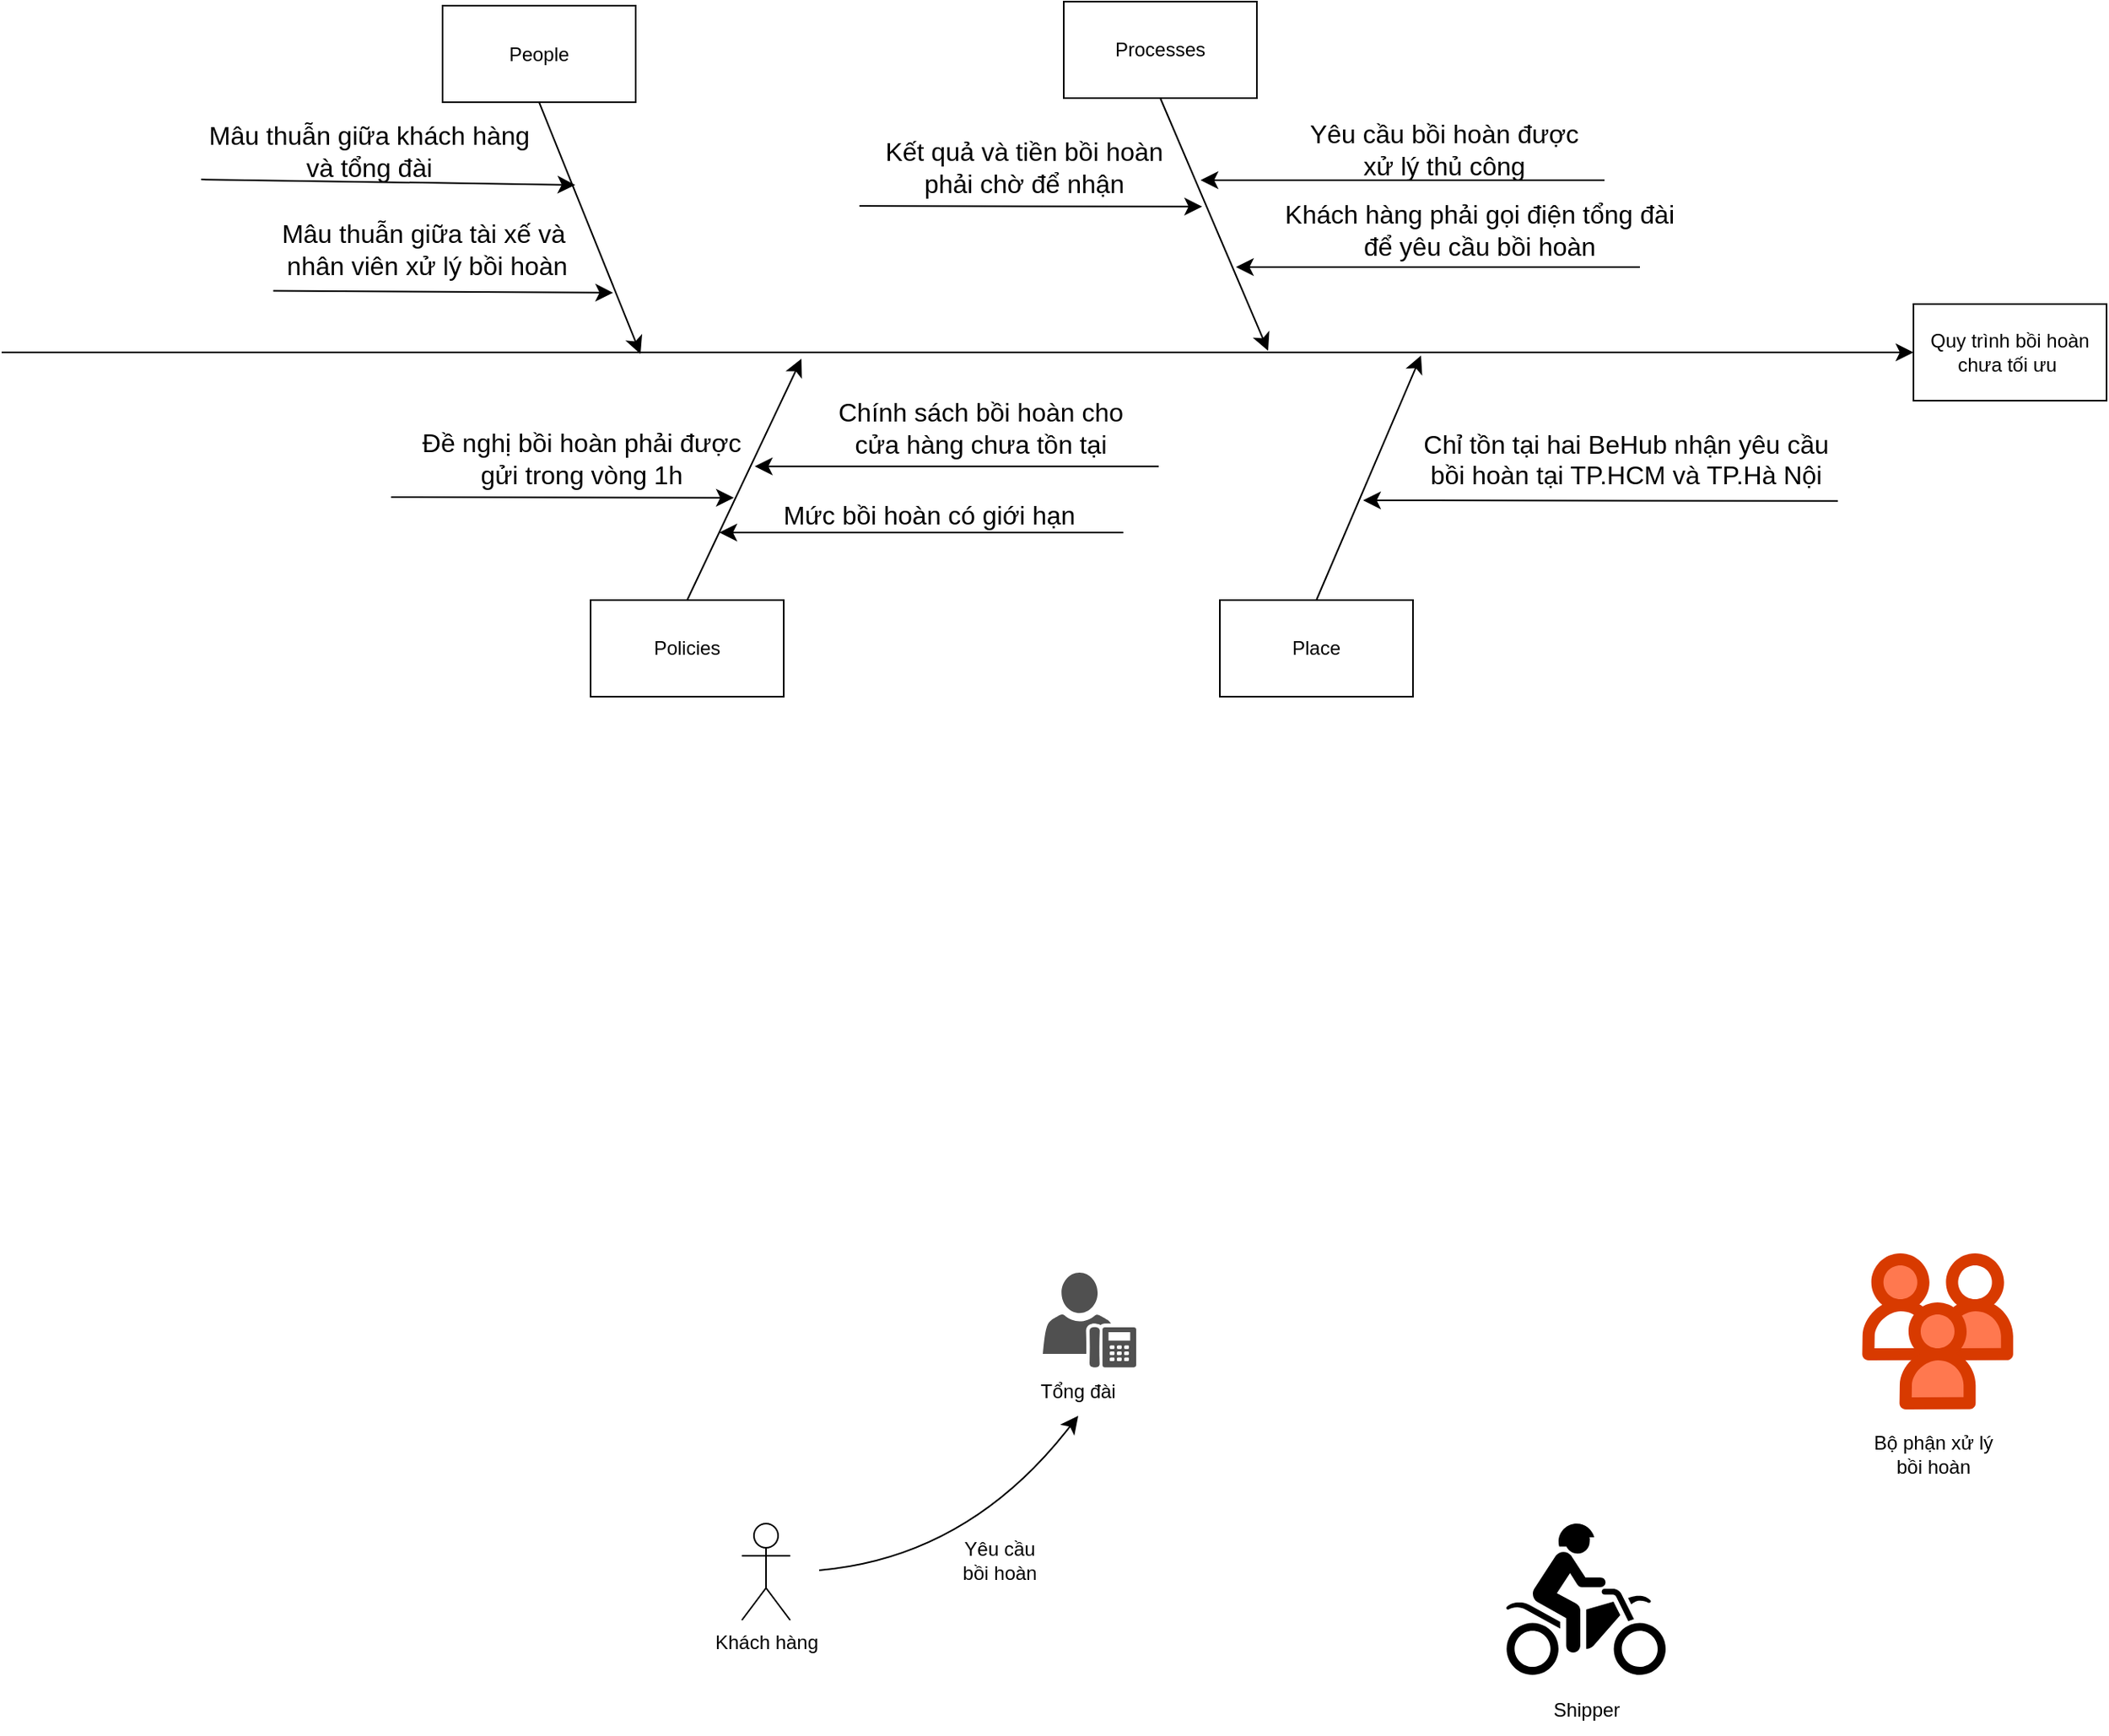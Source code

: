 <mxfile version="26.1.1">
  <diagram name="Page-1" id="skMmWQSyblpexci2RbYU">
    <mxGraphModel dx="2498" dy="1045" grid="0" gridSize="10" guides="1" tooltips="1" connect="1" arrows="1" fold="1" page="0" pageScale="1" pageWidth="850" pageHeight="1100" math="0" shadow="0">
      <root>
        <mxCell id="0" />
        <mxCell id="1" parent="0" />
        <mxCell id="IP3LngXVH1wphO-wjGAb-1" value="Quy trình bồi hoàn chưa tối ưu&amp;nbsp;" style="rounded=0;whiteSpace=wrap;html=1;" vertex="1" parent="1">
          <mxGeometry x="588" y="207" width="120" height="60" as="geometry" />
        </mxCell>
        <mxCell id="IP3LngXVH1wphO-wjGAb-5" value="" style="endArrow=classic;html=1;rounded=0;fontSize=12;startSize=8;endSize=8;curved=1;exitX=1;exitY=0.5;exitDx=0;exitDy=0;" edge="1" parent="1" target="IP3LngXVH1wphO-wjGAb-1">
          <mxGeometry width="50" height="50" relative="1" as="geometry">
            <mxPoint x="-600" y="237" as="sourcePoint" />
            <mxPoint x="-24" y="104" as="targetPoint" />
            <Array as="points">
              <mxPoint x="-79" y="237" />
            </Array>
          </mxGeometry>
        </mxCell>
        <mxCell id="IP3LngXVH1wphO-wjGAb-6" value="Place" style="rounded=0;whiteSpace=wrap;html=1;" vertex="1" parent="1">
          <mxGeometry x="157" y="391" width="120" height="60" as="geometry" />
        </mxCell>
        <mxCell id="IP3LngXVH1wphO-wjGAb-7" value="People" style="rounded=0;whiteSpace=wrap;html=1;" vertex="1" parent="1">
          <mxGeometry x="-326" y="21.54" width="120" height="60" as="geometry" />
        </mxCell>
        <mxCell id="IP3LngXVH1wphO-wjGAb-8" value="Processes" style="rounded=0;whiteSpace=wrap;html=1;" vertex="1" parent="1">
          <mxGeometry x="60" y="19" width="120" height="60" as="geometry" />
        </mxCell>
        <mxCell id="IP3LngXVH1wphO-wjGAb-9" value="Policies" style="rounded=0;whiteSpace=wrap;html=1;" vertex="1" parent="1">
          <mxGeometry x="-234" y="391" width="120" height="60" as="geometry" />
        </mxCell>
        <mxCell id="IP3LngXVH1wphO-wjGAb-10" value="" style="endArrow=classic;html=1;rounded=0;fontSize=12;startSize=8;endSize=8;curved=1;exitX=0.5;exitY=1;exitDx=0;exitDy=0;" edge="1" parent="1" source="IP3LngXVH1wphO-wjGAb-8">
          <mxGeometry width="50" height="50" relative="1" as="geometry">
            <mxPoint x="335" y="122" as="sourcePoint" />
            <mxPoint x="187" y="236" as="targetPoint" />
          </mxGeometry>
        </mxCell>
        <mxCell id="IP3LngXVH1wphO-wjGAb-11" value="" style="endArrow=classic;html=1;rounded=0;fontSize=12;startSize=8;endSize=8;curved=1;" edge="1" parent="1">
          <mxGeometry width="50" height="50" relative="1" as="geometry">
            <mxPoint x="396" y="130" as="sourcePoint" />
            <mxPoint x="145" y="130" as="targetPoint" />
          </mxGeometry>
        </mxCell>
        <mxCell id="IP3LngXVH1wphO-wjGAb-12" value="Yêu cầu bồi hoàn được&lt;br&gt;xử lý thủ công" style="text;html=1;align=center;verticalAlign=middle;resizable=0;points=[];autosize=1;strokeColor=none;fillColor=none;fontSize=16;" vertex="1" parent="1">
          <mxGeometry x="203" y="86" width="185" height="50" as="geometry" />
        </mxCell>
        <mxCell id="IP3LngXVH1wphO-wjGAb-14" value="Mâu thuẫn giữa khách hàng &lt;br&gt;và tổng đài" style="text;html=1;align=center;verticalAlign=middle;resizable=0;points=[];autosize=1;strokeColor=none;fillColor=none;fontSize=16;" vertex="1" parent="1">
          <mxGeometry x="-481" y="86.54" width="217" height="50" as="geometry" />
        </mxCell>
        <mxCell id="IP3LngXVH1wphO-wjGAb-15" value="" style="endArrow=classic;html=1;rounded=0;fontSize=12;startSize=8;endSize=8;curved=1;" edge="1" parent="1">
          <mxGeometry width="50" height="50" relative="1" as="geometry">
            <mxPoint x="418" y="184" as="sourcePoint" />
            <mxPoint x="167" y="184" as="targetPoint" />
          </mxGeometry>
        </mxCell>
        <mxCell id="IP3LngXVH1wphO-wjGAb-16" value="" style="endArrow=classic;html=1;rounded=0;fontSize=12;startSize=8;endSize=8;curved=1;exitX=0.5;exitY=0;exitDx=0;exitDy=0;" edge="1" parent="1" source="IP3LngXVH1wphO-wjGAb-6">
          <mxGeometry width="50" height="50" relative="1" as="geometry">
            <mxPoint x="205" y="237" as="sourcePoint" />
            <mxPoint x="282" y="239" as="targetPoint" />
          </mxGeometry>
        </mxCell>
        <mxCell id="IP3LngXVH1wphO-wjGAb-17" value="" style="endArrow=classic;html=1;rounded=0;fontSize=12;startSize=8;endSize=8;curved=1;exitX=0.989;exitY=0.734;exitDx=0;exitDy=0;exitPerimeter=0;" edge="1" parent="1" source="IP3LngXVH1wphO-wjGAb-18">
          <mxGeometry width="50" height="50" relative="1" as="geometry">
            <mxPoint x="583" y="329" as="sourcePoint" />
            <mxPoint x="246" y="329" as="targetPoint" />
          </mxGeometry>
        </mxCell>
        <mxCell id="IP3LngXVH1wphO-wjGAb-18" value="Chỉ tồn tại hai BeHub nhận yêu cầu&lt;br&gt;bồi hoàn tại TP.HCM và TP.Hà Nội&lt;div&gt;&lt;br&gt;&lt;/div&gt;" style="text;html=1;align=center;verticalAlign=middle;resizable=0;points=[];autosize=1;strokeColor=none;fillColor=none;fontSize=16;" vertex="1" parent="1">
          <mxGeometry x="274" y="278" width="270" height="70" as="geometry" />
        </mxCell>
        <mxCell id="IP3LngXVH1wphO-wjGAb-21" value="" style="endArrow=classic;html=1;rounded=0;fontSize=12;startSize=8;endSize=8;curved=1;" edge="1" parent="1">
          <mxGeometry width="50" height="50" relative="1" as="geometry">
            <mxPoint x="-67" y="146" as="sourcePoint" />
            <mxPoint x="146" y="146.41" as="targetPoint" />
          </mxGeometry>
        </mxCell>
        <mxCell id="IP3LngXVH1wphO-wjGAb-22" value="Chính sách bồi hoàn cho&lt;br&gt;cửa hàng chưa tồn tại" style="text;html=1;align=center;verticalAlign=middle;resizable=0;points=[];autosize=1;strokeColor=none;fillColor=none;fontSize=16;" vertex="1" parent="1">
          <mxGeometry x="-90" y="259" width="195" height="50" as="geometry" />
        </mxCell>
        <mxCell id="IP3LngXVH1wphO-wjGAb-23" value="" style="endArrow=classic;html=1;rounded=0;fontSize=12;startSize=8;endSize=8;curved=1;exitX=0.5;exitY=0;exitDx=0;exitDy=0;" edge="1" parent="1" source="IP3LngXVH1wphO-wjGAb-9">
          <mxGeometry width="50" height="50" relative="1" as="geometry">
            <mxPoint x="-46" y="393" as="sourcePoint" />
            <mxPoint x="-103" y="241" as="targetPoint" />
          </mxGeometry>
        </mxCell>
        <mxCell id="IP3LngXVH1wphO-wjGAb-24" value="" style="endArrow=classic;html=1;rounded=0;fontSize=12;startSize=8;endSize=8;curved=1;" edge="1" parent="1">
          <mxGeometry width="50" height="50" relative="1" as="geometry">
            <mxPoint x="119" y="307.82" as="sourcePoint" />
            <mxPoint x="-132" y="307.82" as="targetPoint" />
          </mxGeometry>
        </mxCell>
        <mxCell id="IP3LngXVH1wphO-wjGAb-25" value="" style="endArrow=classic;html=1;rounded=0;fontSize=12;startSize=8;endSize=8;curved=1;" edge="1" parent="1">
          <mxGeometry width="50" height="50" relative="1" as="geometry">
            <mxPoint x="97" y="349" as="sourcePoint" />
            <mxPoint x="-154" y="349" as="targetPoint" />
          </mxGeometry>
        </mxCell>
        <mxCell id="IP3LngXVH1wphO-wjGAb-26" value="Mức bồi hoàn có giới hạn" style="text;html=1;align=center;verticalAlign=middle;resizable=0;points=[];autosize=1;strokeColor=none;fillColor=none;fontSize=16;" vertex="1" parent="1">
          <mxGeometry x="-124" y="322" width="199" height="31" as="geometry" />
        </mxCell>
        <mxCell id="IP3LngXVH1wphO-wjGAb-27" value="Kết quả và tiền bồi hoàn &lt;br&gt;phải&amp;nbsp;chờ để nhận" style="text;html=1;align=center;verticalAlign=middle;resizable=0;points=[];autosize=1;strokeColor=none;fillColor=none;fontSize=16;" vertex="1" parent="1">
          <mxGeometry x="-61" y="97" width="191" height="50" as="geometry" />
        </mxCell>
        <mxCell id="IP3LngXVH1wphO-wjGAb-29" value="Đề nghị bồi hoàn phải được&lt;br&gt;gửi trong vòng 1h" style="text;html=1;align=center;verticalAlign=middle;resizable=0;points=[];autosize=1;strokeColor=none;fillColor=none;fontSize=16;" vertex="1" parent="1">
          <mxGeometry x="-348" y="278" width="216" height="50" as="geometry" />
        </mxCell>
        <mxCell id="IP3LngXVH1wphO-wjGAb-31" value="" style="endArrow=classic;html=1;rounded=0;fontSize=12;startSize=8;endSize=8;curved=1;" edge="1" parent="1">
          <mxGeometry width="50" height="50" relative="1" as="geometry">
            <mxPoint x="-358" y="327" as="sourcePoint" />
            <mxPoint x="-145" y="327.41" as="targetPoint" />
          </mxGeometry>
        </mxCell>
        <mxCell id="IP3LngXVH1wphO-wjGAb-32" value="Khách hàng phải gọi điện tổng đài&lt;br&gt;để yêu cầu bồi hoàn" style="text;html=1;align=center;verticalAlign=middle;resizable=0;points=[];autosize=1;strokeColor=none;fillColor=none;fontSize=16;" vertex="1" parent="1">
          <mxGeometry x="188" y="136" width="260" height="50" as="geometry" />
        </mxCell>
        <mxCell id="IP3LngXVH1wphO-wjGAb-34" value="" style="endArrow=classic;html=1;rounded=0;fontSize=12;startSize=8;endSize=8;curved=1;exitX=0.5;exitY=1;exitDx=0;exitDy=0;" edge="1" parent="1" source="IP3LngXVH1wphO-wjGAb-7">
          <mxGeometry width="50" height="50" relative="1" as="geometry">
            <mxPoint x="-270" y="70" as="sourcePoint" />
            <mxPoint x="-203" y="238" as="targetPoint" />
          </mxGeometry>
        </mxCell>
        <mxCell id="IP3LngXVH1wphO-wjGAb-35" value="" style="endArrow=classic;html=1;rounded=0;fontSize=12;startSize=8;endSize=8;curved=1;" edge="1" parent="1">
          <mxGeometry width="50" height="50" relative="1" as="geometry">
            <mxPoint x="-476" y="129.54" as="sourcePoint" />
            <mxPoint x="-243.5" y="132.95" as="targetPoint" />
          </mxGeometry>
        </mxCell>
        <mxCell id="IP3LngXVH1wphO-wjGAb-36" value="" style="endArrow=classic;html=1;rounded=0;fontSize=12;startSize=8;endSize=8;curved=1;exitX=0.024;exitY=1.025;exitDx=0;exitDy=0;exitPerimeter=0;" edge="1" parent="1" source="IP3LngXVH1wphO-wjGAb-37">
          <mxGeometry width="50" height="50" relative="1" as="geometry">
            <mxPoint x="-535" y="199.54" as="sourcePoint" />
            <mxPoint x="-220" y="199.95" as="targetPoint" />
          </mxGeometry>
        </mxCell>
        <mxCell id="IP3LngXVH1wphO-wjGAb-37" value="Mâu thuẫn giữa tài xế và&amp;nbsp;&lt;br&gt;nhân viên xử lý bồi hoàn" style="text;html=1;align=center;verticalAlign=middle;resizable=0;points=[];autosize=1;strokeColor=none;fillColor=none;fontSize=16;" vertex="1" parent="1">
          <mxGeometry x="-436" y="147.54" width="199" height="50" as="geometry" />
        </mxCell>
        <mxCell id="IP3LngXVH1wphO-wjGAb-39" value="Khách hàng" style="shape=umlActor;verticalLabelPosition=bottom;verticalAlign=top;html=1;outlineConnect=0;" vertex="1" parent="1">
          <mxGeometry x="-140" y="965" width="30" height="60" as="geometry" />
        </mxCell>
        <mxCell id="IP3LngXVH1wphO-wjGAb-44" value="" style="sketch=0;pointerEvents=1;shadow=0;dashed=0;html=1;strokeColor=none;fillColor=#505050;labelPosition=center;verticalLabelPosition=bottom;verticalAlign=top;outlineConnect=0;align=center;shape=mxgraph.office.users.um_enabled_user;" vertex="1" parent="1">
          <mxGeometry x="47" y="809" width="58" height="59" as="geometry" />
        </mxCell>
        <mxCell id="IP3LngXVH1wphO-wjGAb-51" value="Tổng đài" style="text;html=1;align=center;verticalAlign=middle;whiteSpace=wrap;rounded=0;" vertex="1" parent="1">
          <mxGeometry x="39" y="868" width="60" height="30" as="geometry" />
        </mxCell>
        <mxCell id="IP3LngXVH1wphO-wjGAb-52" value="" style="endArrow=classic;html=1;rounded=0;fontSize=12;startSize=8;endSize=8;curved=1;entryX=0.5;entryY=1;entryDx=0;entryDy=0;" edge="1" parent="1" target="IP3LngXVH1wphO-wjGAb-51">
          <mxGeometry width="50" height="50" relative="1" as="geometry">
            <mxPoint x="-92" y="994" as="sourcePoint" />
            <mxPoint x="-42" y="944" as="targetPoint" />
            <Array as="points">
              <mxPoint x="1" y="986" />
            </Array>
          </mxGeometry>
        </mxCell>
        <mxCell id="IP3LngXVH1wphO-wjGAb-53" value="Yêu cầu&amp;nbsp;&lt;br&gt;bồi hoàn&amp;nbsp;" style="text;html=1;align=center;verticalAlign=middle;whiteSpace=wrap;rounded=0;" vertex="1" parent="1">
          <mxGeometry x="-8" y="973" width="60" height="30" as="geometry" />
        </mxCell>
        <mxCell id="IP3LngXVH1wphO-wjGAb-55" value="" style="shape=mxgraph.signs.sports.dirt_bike;html=1;pointerEvents=1;fillColor=#000000;strokeColor=none;verticalLabelPosition=bottom;verticalAlign=top;align=center;" vertex="1" parent="1">
          <mxGeometry x="335" y="965" width="99" height="94" as="geometry" />
        </mxCell>
        <mxCell id="IP3LngXVH1wphO-wjGAb-56" value="Shipper" style="text;html=1;align=center;verticalAlign=middle;whiteSpace=wrap;rounded=0;" vertex="1" parent="1">
          <mxGeometry x="354.5" y="1066" width="60" height="30" as="geometry" />
        </mxCell>
        <mxCell id="IP3LngXVH1wphO-wjGAb-60" value="" style="verticalLabelPosition=bottom;aspect=fixed;html=1;shape=mxgraph.salesforce.employees;" vertex="1" parent="1">
          <mxGeometry x="556" y="797" width="94.09" height="97" as="geometry" />
        </mxCell>
        <mxCell id="IP3LngXVH1wphO-wjGAb-61" value="Bộ phận xử lý bồi hoàn" style="text;html=1;align=center;verticalAlign=middle;whiteSpace=wrap;rounded=0;" vertex="1" parent="1">
          <mxGeometry x="556" y="907" width="89" height="30" as="geometry" />
        </mxCell>
      </root>
    </mxGraphModel>
  </diagram>
</mxfile>
